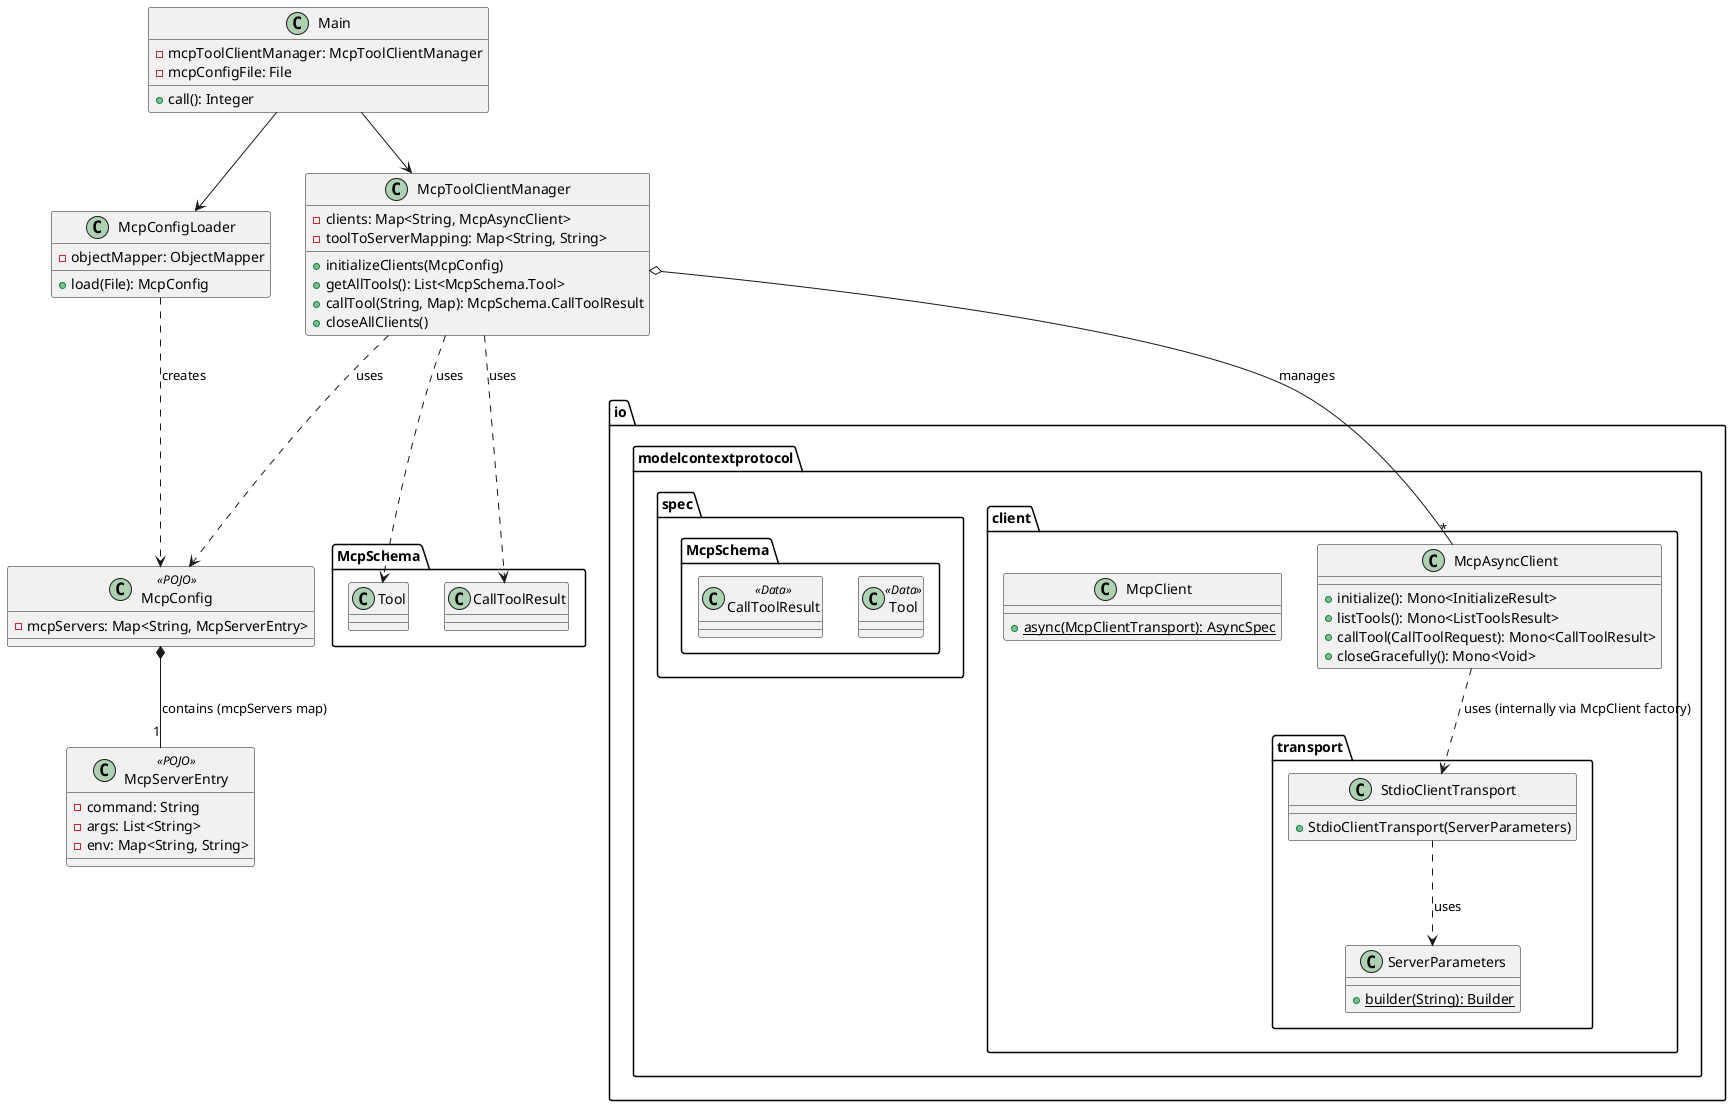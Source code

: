 @startuml ConfigMcpClassDiagram


class Main {
  - mcpToolClientManager: McpToolClientManager
  - mcpConfigFile: File
  + call(): Integer
}

class McpConfigLoader {
  - objectMapper: ObjectMapper
  + load(File): McpConfig
}

class McpConfig <<POJO>> {
  - mcpServers: Map<String, McpServerEntry>
}

class McpServerEntry <<POJO>> {
  - command: String
  - args: List<String>
  - env: Map<String, String>
}

class McpToolClientManager {
  - clients: Map<String, McpAsyncClient>
  - toolToServerMapping: Map<String, String>
  + initializeClients(McpConfig)
  + getAllTools(): List<McpSchema.Tool>
  + callTool(String, Map): McpSchema.CallToolResult
  + closeAllClients()
}

package "io.modelcontextprotocol.client" {
  class McpAsyncClient {
    + initialize(): Mono<InitializeResult>
    + listTools(): Mono<ListToolsResult>
    + callTool(CallToolRequest): Mono<CallToolResult>
    + closeGracefully(): Mono<Void>
  }
  class McpClient {
    + {static} async(McpClientTransport): AsyncSpec
  }
}

package "io.modelcontextprotocol.client.transport" {
  class StdioClientTransport {
    + StdioClientTransport(ServerParameters)
  }
  class ServerParameters {
    + {static} builder(String): Builder
  }
}

package "io.modelcontextprotocol.spec" {
  class McpSchema.Tool <<Data>> {}
  class McpSchema.CallToolResult <<Data>> {}
}


Main --> McpConfigLoader
Main --> McpToolClientManager
McpConfigLoader ..> McpConfig : creates
McpConfig *-- "1" McpServerEntry : contains (mcpServers map)

McpToolClientManager o-- "*" McpAsyncClient : manages
McpToolClientManager ..> McpConfig : uses
McpToolClientManager ..> McpSchema.Tool : uses
McpToolClientManager ..> McpSchema.CallToolResult : uses

McpAsyncClient ..> StdioClientTransport : uses (internally via McpClient factory)
StdioClientTransport ..> ServerParameters : uses

@enduml